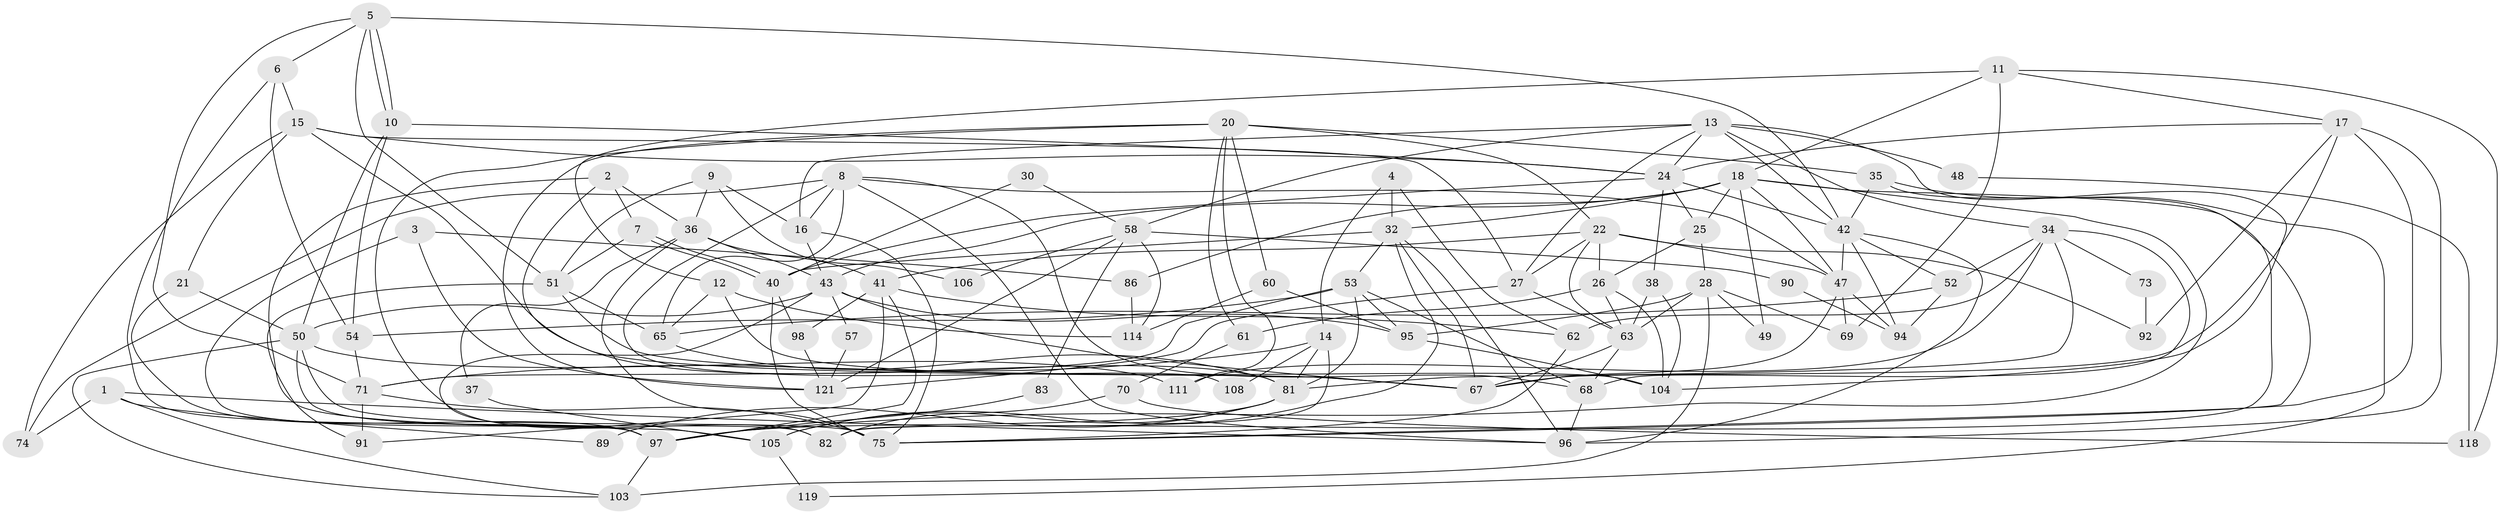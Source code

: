 // original degree distribution, {4: 0.3360655737704918, 3: 0.22950819672131148, 6: 0.13934426229508196, 2: 0.13934426229508196, 5: 0.12295081967213115, 7: 0.02459016393442623, 8: 0.00819672131147541}
// Generated by graph-tools (version 1.1) at 2025/11/02/27/25 16:11:23]
// undirected, 83 vertices, 197 edges
graph export_dot {
graph [start="1"]
  node [color=gray90,style=filled];
  1 [super="+66"];
  2;
  3;
  4;
  5 [super="+23"];
  6;
  7;
  8 [super="+19"];
  9;
  10 [super="+45"];
  11 [super="+33"];
  12;
  13 [super="+80"];
  14 [super="+44"];
  15 [super="+77"];
  16 [super="+39"];
  17;
  18 [super="+31"];
  20 [super="+101"];
  21;
  22 [super="+109"];
  24 [super="+79"];
  25;
  26 [super="+29"];
  27;
  28 [super="+100"];
  30;
  32 [super="+110"];
  34 [super="+55"];
  35;
  36 [super="+113"];
  37;
  38;
  40 [super="+88"];
  41 [super="+46"];
  42 [super="+76"];
  43 [super="+85"];
  47 [super="+59"];
  48;
  49;
  50 [super="+56"];
  51 [super="+87"];
  52;
  53 [super="+93"];
  54 [super="+117"];
  57;
  58 [super="+64"];
  60;
  61;
  62;
  63 [super="+99"];
  65 [super="+84"];
  67 [super="+78"];
  68 [super="+122"];
  69;
  70;
  71 [super="+72"];
  73;
  74;
  75 [super="+112"];
  81 [super="+115"];
  82;
  83;
  86;
  89;
  90;
  91;
  92;
  94 [super="+102"];
  95 [super="+107"];
  96 [super="+120"];
  97 [super="+116"];
  98;
  103;
  104;
  105;
  106;
  108;
  111;
  114;
  118;
  119;
  121;
  1 -- 103;
  1 -- 89;
  1 -- 96;
  1 -- 74;
  2 -- 36;
  2 -- 7;
  2 -- 105;
  2 -- 81;
  3 -- 121;
  3 -- 86;
  3 -- 97;
  4 -- 62;
  4 -- 32;
  4 -- 14;
  5 -- 71;
  5 -- 10;
  5 -- 10;
  5 -- 6;
  5 -- 51;
  5 -- 42;
  6 -- 97;
  6 -- 15;
  6 -- 54;
  7 -- 40;
  7 -- 40;
  7 -- 51;
  8 -- 65;
  8 -- 74;
  8 -- 108;
  8 -- 47;
  8 -- 16;
  8 -- 96;
  8 -- 68;
  9 -- 51;
  9 -- 106;
  9 -- 16;
  9 -- 36;
  10 -- 24;
  10 -- 50;
  10 -- 54;
  11 -- 12;
  11 -- 17;
  11 -- 18;
  11 -- 69;
  11 -- 118;
  12 -- 104;
  12 -- 65;
  12 -- 114;
  13 -- 42;
  13 -- 27;
  13 -- 48;
  13 -- 16;
  13 -- 24;
  13 -- 104;
  13 -- 58;
  13 -- 34;
  14 -- 82;
  14 -- 81;
  14 -- 108;
  14 -- 71;
  15 -- 21;
  15 -- 74;
  15 -- 67;
  15 -- 24;
  15 -- 27;
  16 -- 43;
  16 -- 75;
  17 -- 67;
  17 -- 92;
  17 -- 75;
  17 -- 96;
  17 -- 24;
  18 -- 97;
  18 -- 43;
  18 -- 47;
  18 -- 86;
  18 -- 32;
  18 -- 25;
  18 -- 75;
  18 -- 49;
  20 -- 121;
  20 -- 61;
  20 -- 82;
  20 -- 35;
  20 -- 60;
  20 -- 111;
  20 -- 22;
  21 -- 50;
  21 -- 97;
  22 -- 27;
  22 -- 26;
  22 -- 63;
  22 -- 92;
  22 -- 47;
  22 -- 41;
  24 -- 38;
  24 -- 40;
  24 -- 42;
  24 -- 25;
  25 -- 28;
  25 -- 26;
  26 -- 63;
  26 -- 104 [weight=2];
  26 -- 61;
  27 -- 63;
  27 -- 121;
  28 -- 63;
  28 -- 103;
  28 -- 69;
  28 -- 49;
  28 -- 95;
  30 -- 40;
  30 -- 58;
  32 -- 40 [weight=2];
  32 -- 105;
  32 -- 96;
  32 -- 67;
  32 -- 53;
  34 -- 52;
  34 -- 68;
  34 -- 73;
  34 -- 62;
  34 -- 111;
  34 -- 81;
  35 -- 82;
  35 -- 42;
  35 -- 119;
  36 -- 43;
  36 -- 37;
  36 -- 75 [weight=2];
  36 -- 41;
  37 -- 105;
  38 -- 104;
  38 -- 63;
  40 -- 98;
  40 -- 75;
  41 -- 62;
  41 -- 98;
  41 -- 91;
  41 -- 97;
  42 -- 52;
  42 -- 47 [weight=2];
  42 -- 96;
  42 -- 94;
  43 -- 57;
  43 -- 97;
  43 -- 67;
  43 -- 50;
  43 -- 95;
  47 -- 67;
  47 -- 94 [weight=2];
  47 -- 69;
  48 -- 118;
  50 -- 111;
  50 -- 82;
  50 -- 75;
  50 -- 103;
  51 -- 91;
  51 -- 67;
  51 -- 65;
  52 -- 94;
  52 -- 65;
  53 -- 81;
  53 -- 71;
  53 -- 95;
  53 -- 54;
  53 -- 68;
  54 -- 71;
  57 -- 121;
  58 -- 114;
  58 -- 83;
  58 -- 90;
  58 -- 106;
  58 -- 121;
  60 -- 114;
  60 -- 95;
  61 -- 70;
  62 -- 75;
  63 -- 67;
  63 -- 68;
  65 -- 81;
  68 -- 96;
  70 -- 82;
  70 -- 118;
  71 -- 75 [weight=2];
  71 -- 91;
  73 -- 92;
  81 -- 89 [weight=2];
  81 -- 97;
  81 -- 105;
  83 -- 97;
  86 -- 114;
  90 -- 94;
  95 -- 104;
  97 -- 103;
  98 -- 121;
  105 -- 119;
}
